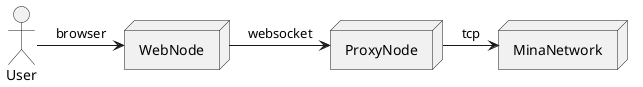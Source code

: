 @startuml mvp
actor User
node WebNode
node ProxyNode
node MinaNetwork

User -> WebNode : browser
WebNode -> ProxyNode : websocket
ProxyNode -> MinaNetwork : tcp
@enduml
